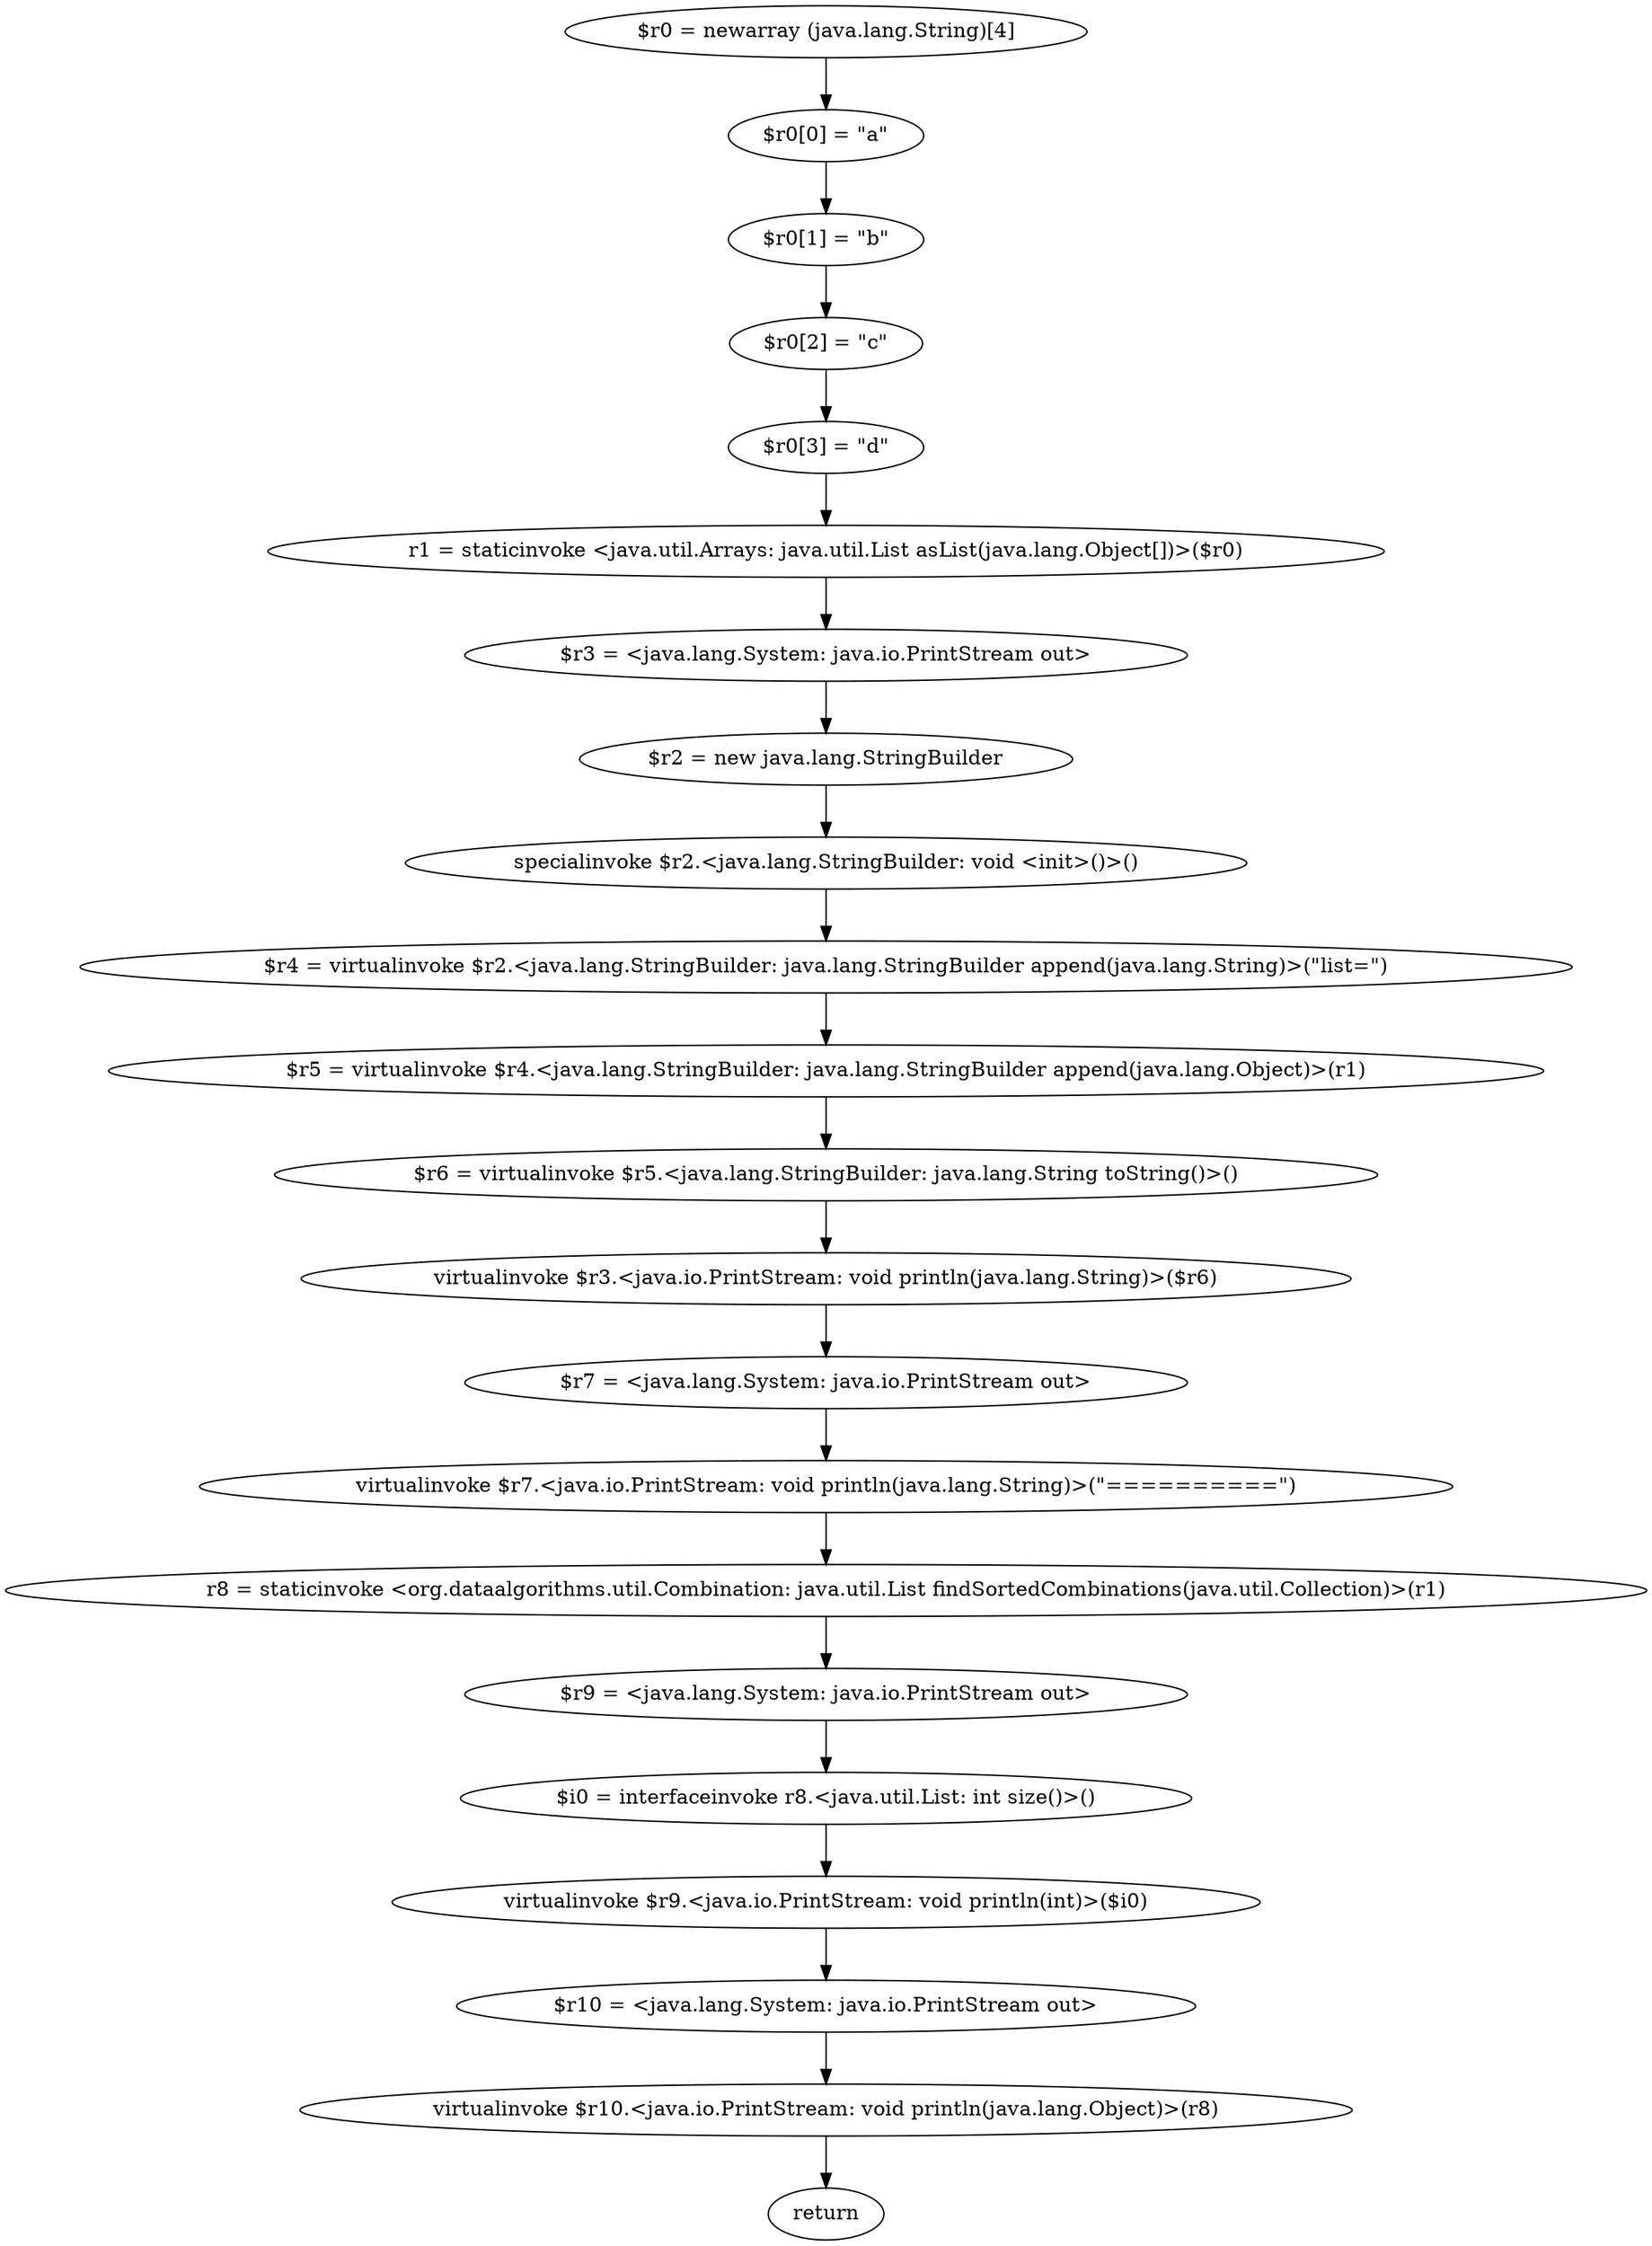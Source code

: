 digraph "unitGraph" {
    "$r0 = newarray (java.lang.String)[4]"
    "$r0[0] = \"a\""
    "$r0[1] = \"b\""
    "$r0[2] = \"c\""
    "$r0[3] = \"d\""
    "r1 = staticinvoke <java.util.Arrays: java.util.List asList(java.lang.Object[])>($r0)"
    "$r3 = <java.lang.System: java.io.PrintStream out>"
    "$r2 = new java.lang.StringBuilder"
    "specialinvoke $r2.<java.lang.StringBuilder: void <init>()>()"
    "$r4 = virtualinvoke $r2.<java.lang.StringBuilder: java.lang.StringBuilder append(java.lang.String)>(\"list=\")"
    "$r5 = virtualinvoke $r4.<java.lang.StringBuilder: java.lang.StringBuilder append(java.lang.Object)>(r1)"
    "$r6 = virtualinvoke $r5.<java.lang.StringBuilder: java.lang.String toString()>()"
    "virtualinvoke $r3.<java.io.PrintStream: void println(java.lang.String)>($r6)"
    "$r7 = <java.lang.System: java.io.PrintStream out>"
    "virtualinvoke $r7.<java.io.PrintStream: void println(java.lang.String)>(\"==========\")"
    "r8 = staticinvoke <org.dataalgorithms.util.Combination: java.util.List findSortedCombinations(java.util.Collection)>(r1)"
    "$r9 = <java.lang.System: java.io.PrintStream out>"
    "$i0 = interfaceinvoke r8.<java.util.List: int size()>()"
    "virtualinvoke $r9.<java.io.PrintStream: void println(int)>($i0)"
    "$r10 = <java.lang.System: java.io.PrintStream out>"
    "virtualinvoke $r10.<java.io.PrintStream: void println(java.lang.Object)>(r8)"
    "return"
    "$r0 = newarray (java.lang.String)[4]"->"$r0[0] = \"a\"";
    "$r0[0] = \"a\""->"$r0[1] = \"b\"";
    "$r0[1] = \"b\""->"$r0[2] = \"c\"";
    "$r0[2] = \"c\""->"$r0[3] = \"d\"";
    "$r0[3] = \"d\""->"r1 = staticinvoke <java.util.Arrays: java.util.List asList(java.lang.Object[])>($r0)";
    "r1 = staticinvoke <java.util.Arrays: java.util.List asList(java.lang.Object[])>($r0)"->"$r3 = <java.lang.System: java.io.PrintStream out>";
    "$r3 = <java.lang.System: java.io.PrintStream out>"->"$r2 = new java.lang.StringBuilder";
    "$r2 = new java.lang.StringBuilder"->"specialinvoke $r2.<java.lang.StringBuilder: void <init>()>()";
    "specialinvoke $r2.<java.lang.StringBuilder: void <init>()>()"->"$r4 = virtualinvoke $r2.<java.lang.StringBuilder: java.lang.StringBuilder append(java.lang.String)>(\"list=\")";
    "$r4 = virtualinvoke $r2.<java.lang.StringBuilder: java.lang.StringBuilder append(java.lang.String)>(\"list=\")"->"$r5 = virtualinvoke $r4.<java.lang.StringBuilder: java.lang.StringBuilder append(java.lang.Object)>(r1)";
    "$r5 = virtualinvoke $r4.<java.lang.StringBuilder: java.lang.StringBuilder append(java.lang.Object)>(r1)"->"$r6 = virtualinvoke $r5.<java.lang.StringBuilder: java.lang.String toString()>()";
    "$r6 = virtualinvoke $r5.<java.lang.StringBuilder: java.lang.String toString()>()"->"virtualinvoke $r3.<java.io.PrintStream: void println(java.lang.String)>($r6)";
    "virtualinvoke $r3.<java.io.PrintStream: void println(java.lang.String)>($r6)"->"$r7 = <java.lang.System: java.io.PrintStream out>";
    "$r7 = <java.lang.System: java.io.PrintStream out>"->"virtualinvoke $r7.<java.io.PrintStream: void println(java.lang.String)>(\"==========\")";
    "virtualinvoke $r7.<java.io.PrintStream: void println(java.lang.String)>(\"==========\")"->"r8 = staticinvoke <org.dataalgorithms.util.Combination: java.util.List findSortedCombinations(java.util.Collection)>(r1)";
    "r8 = staticinvoke <org.dataalgorithms.util.Combination: java.util.List findSortedCombinations(java.util.Collection)>(r1)"->"$r9 = <java.lang.System: java.io.PrintStream out>";
    "$r9 = <java.lang.System: java.io.PrintStream out>"->"$i0 = interfaceinvoke r8.<java.util.List: int size()>()";
    "$i0 = interfaceinvoke r8.<java.util.List: int size()>()"->"virtualinvoke $r9.<java.io.PrintStream: void println(int)>($i0)";
    "virtualinvoke $r9.<java.io.PrintStream: void println(int)>($i0)"->"$r10 = <java.lang.System: java.io.PrintStream out>";
    "$r10 = <java.lang.System: java.io.PrintStream out>"->"virtualinvoke $r10.<java.io.PrintStream: void println(java.lang.Object)>(r8)";
    "virtualinvoke $r10.<java.io.PrintStream: void println(java.lang.Object)>(r8)"->"return";
}
